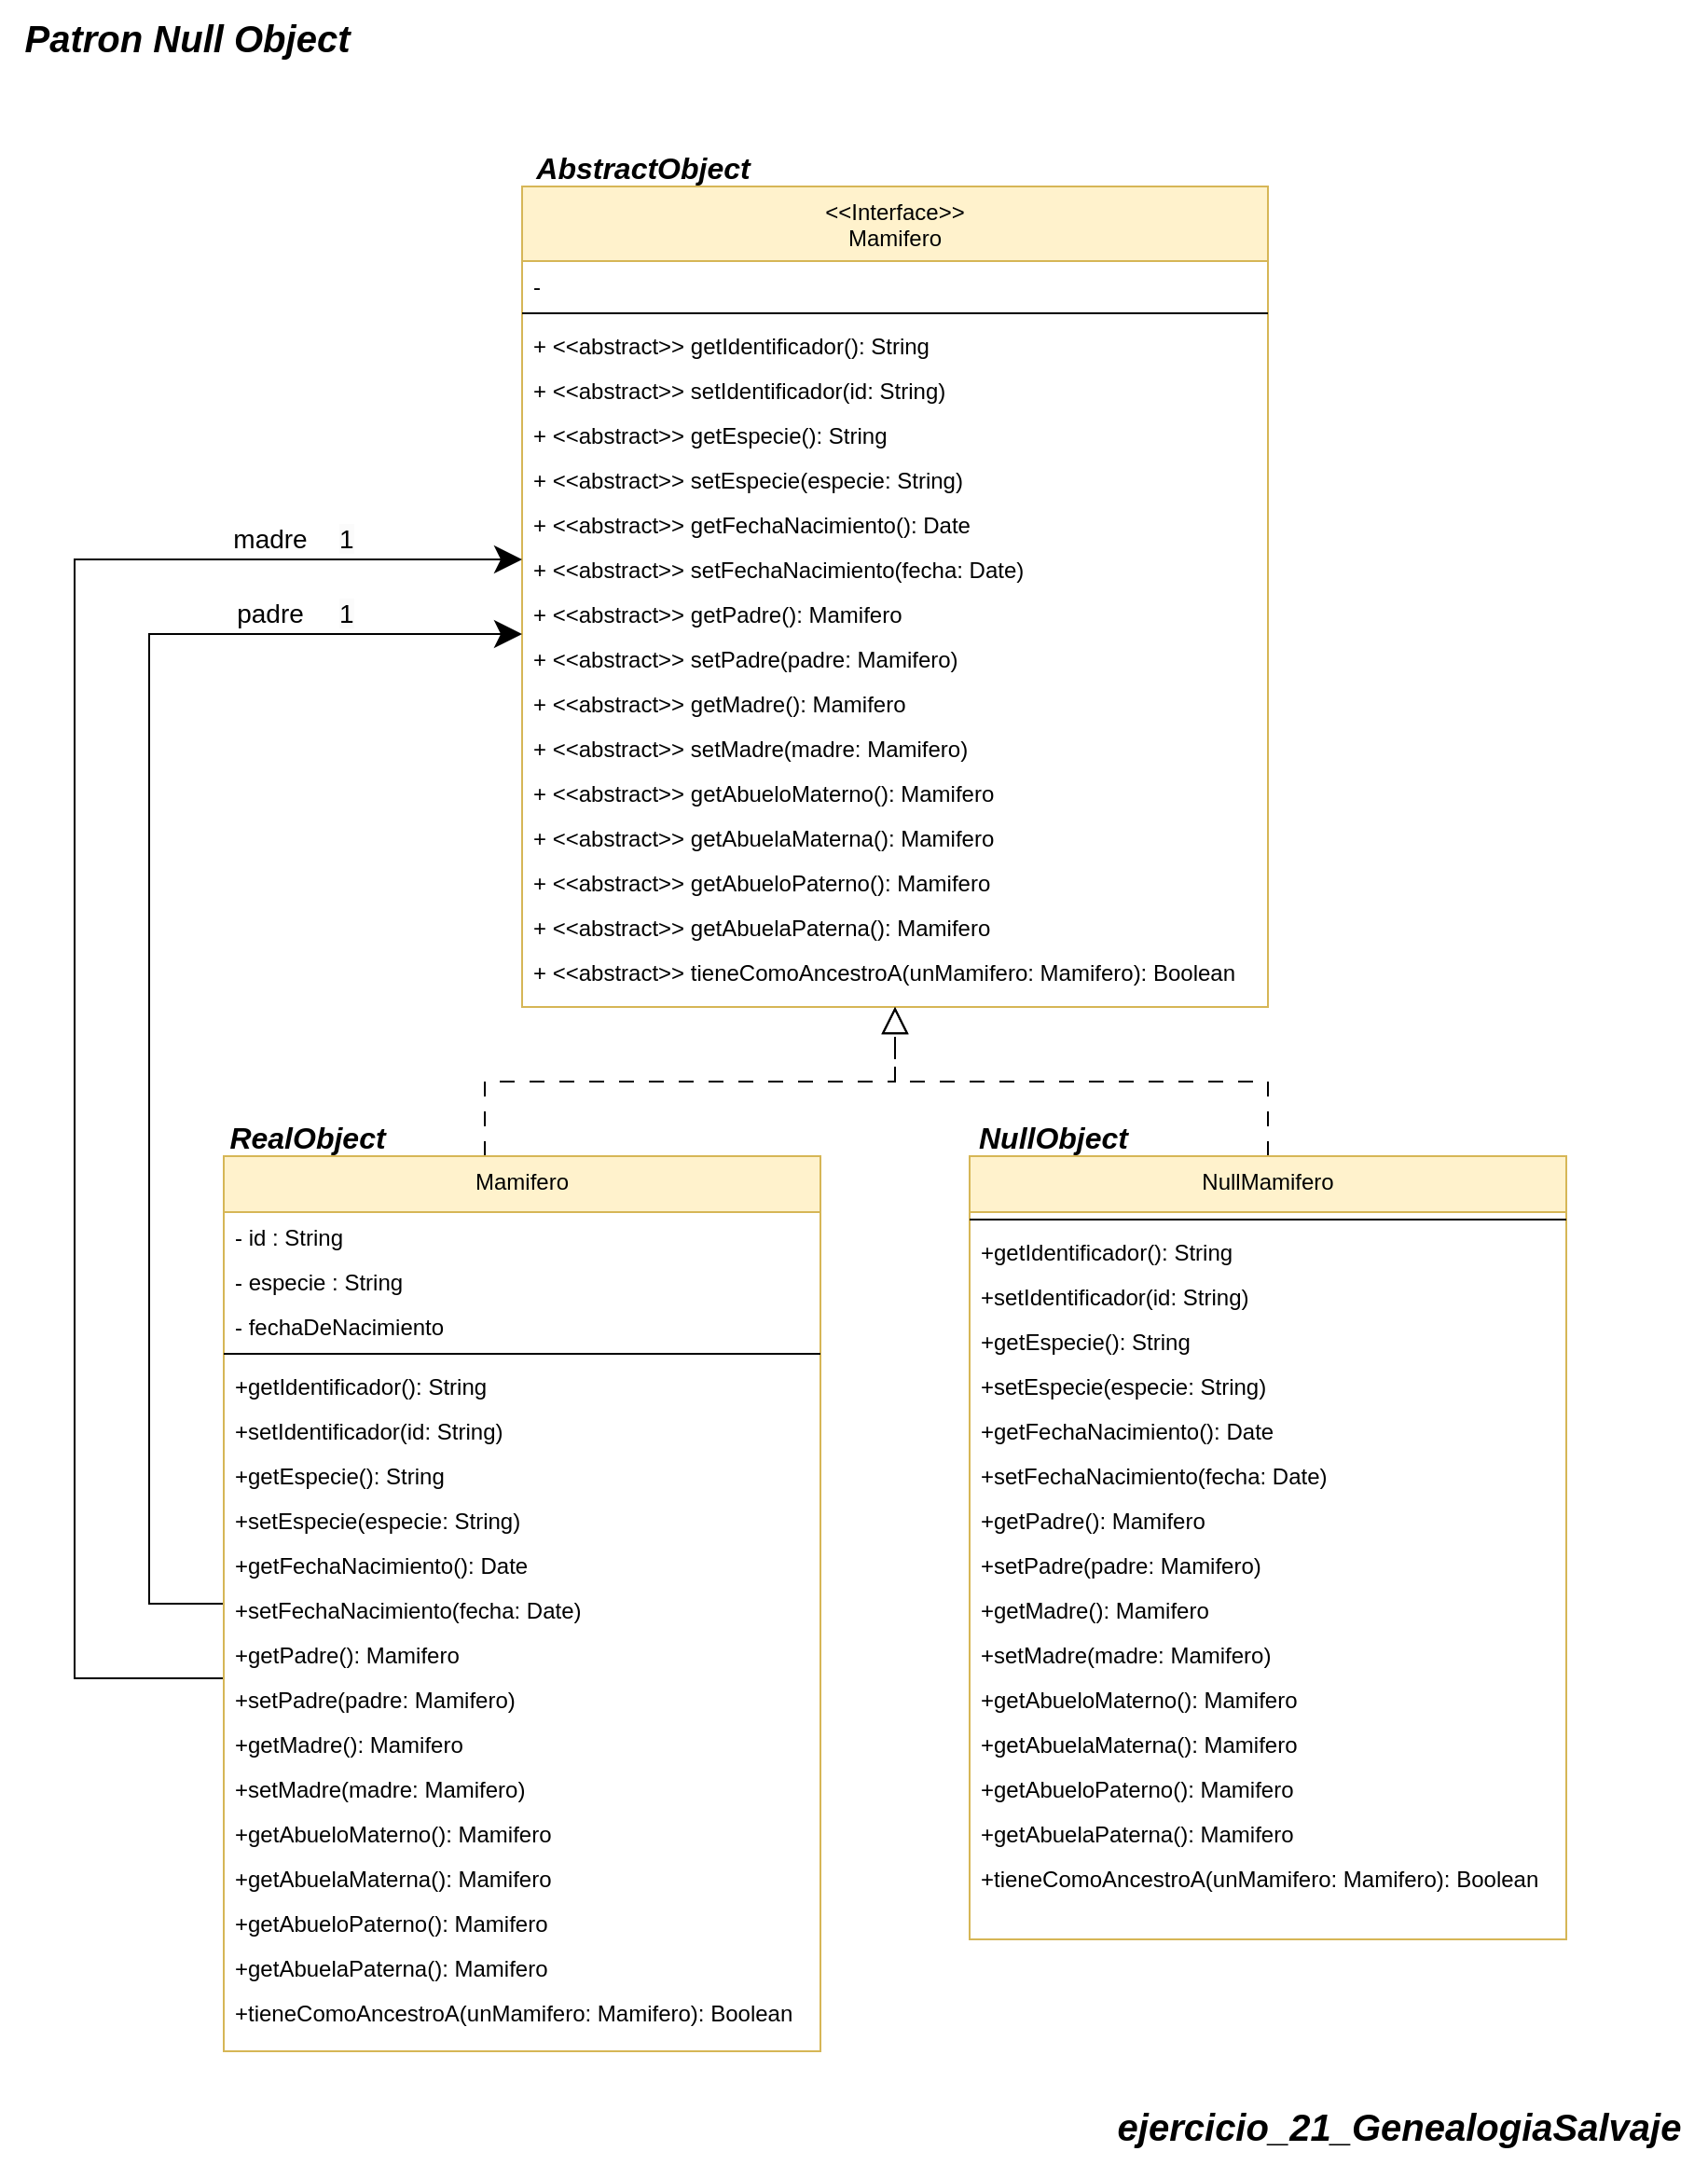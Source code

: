 <mxfile version="24.6.2" type="google">
  <diagram name="Page-1" id="YmuNwA2Egod4diL8G_vw">
    <mxGraphModel grid="1" page="1" gridSize="10" guides="1" tooltips="1" connect="1" arrows="1" fold="1" pageScale="1" pageWidth="850" pageHeight="1100" math="0" shadow="0">
      <root>
        <mxCell id="0" />
        <mxCell id="1" parent="0" />
        <mxCell id="P8qwUpcXgBUsAU5qZX4Q-1" value="&lt;b style=&quot;&quot;&gt;&lt;i&gt;&lt;font style=&quot;font-size: 20px;&quot;&gt;Patron Null Object&lt;/font&gt;&lt;/i&gt;&lt;/b&gt;" style="text;html=1;align=center;verticalAlign=middle;resizable=0;points=[];autosize=1;strokeColor=none;fillColor=none;" vertex="1" parent="1">
          <mxGeometry x="-280" y="-3400" width="200" height="40" as="geometry" />
        </mxCell>
        <mxCell id="P8qwUpcXgBUsAU5qZX4Q-2" value="&lt;span style=&quot;font-size: 20px;&quot;&gt;&lt;b&gt;&lt;i&gt;ejercicio_21_GenealogiaSalvaje&lt;/i&gt;&lt;/b&gt;&lt;/span&gt;" style="text;html=1;align=center;verticalAlign=middle;resizable=0;points=[];autosize=1;strokeColor=none;fillColor=none;" vertex="1" parent="1">
          <mxGeometry x="305" y="-2280" width="330" height="40" as="geometry" />
        </mxCell>
        <mxCell id="P8qwUpcXgBUsAU5qZX4Q-90" value="&lt;&lt;Interface&gt;&gt;&#xa;Mamifero" style="swimlane;fontStyle=0;align=center;verticalAlign=top;childLayout=stackLayout;horizontal=1;startSize=40;horizontalStack=0;resizeParent=1;resizeLast=0;collapsible=1;marginBottom=0;rounded=0;shadow=0;strokeWidth=1;fillColor=#fff2cc;strokeColor=#d6b656;" vertex="1" parent="1">
          <mxGeometry y="-3300" width="400" height="440" as="geometry">
            <mxRectangle x="110" y="-20" width="160" height="26" as="alternateBounds" />
          </mxGeometry>
        </mxCell>
        <mxCell id="P8qwUpcXgBUsAU5qZX4Q-91" value="- " style="text;align=left;verticalAlign=top;spacingLeft=4;spacingRight=4;overflow=hidden;rotatable=0;points=[[0,0.5],[1,0.5]];portConstraint=eastwest;rounded=0;shadow=0;html=0;" vertex="1" parent="P8qwUpcXgBUsAU5qZX4Q-90">
          <mxGeometry y="40" width="400" height="24" as="geometry" />
        </mxCell>
        <mxCell id="P8qwUpcXgBUsAU5qZX4Q-93" value="" style="line;html=1;strokeWidth=1;align=left;verticalAlign=middle;spacingTop=-1;spacingLeft=3;spacingRight=3;rotatable=0;labelPosition=right;points=[];portConstraint=eastwest;" vertex="1" parent="P8qwUpcXgBUsAU5qZX4Q-90">
          <mxGeometry y="64" width="400" height="8" as="geometry" />
        </mxCell>
        <mxCell id="P8qwUpcXgBUsAU5qZX4Q-94" value="+ &lt;&lt;abstract&gt;&gt; getIdentificador(): String" style="text;align=left;verticalAlign=top;spacingLeft=4;spacingRight=4;overflow=hidden;rotatable=0;points=[[0,0.5],[1,0.5]];portConstraint=eastwest;rounded=0;shadow=0;html=0;" vertex="1" parent="P8qwUpcXgBUsAU5qZX4Q-90">
          <mxGeometry y="72" width="400" height="24" as="geometry" />
        </mxCell>
        <mxCell id="P8qwUpcXgBUsAU5qZX4Q-95" value="+ &lt;&lt;abstract&gt;&gt; setIdentificador(id: String)" style="text;align=left;verticalAlign=top;spacingLeft=4;spacingRight=4;overflow=hidden;rotatable=0;points=[[0,0.5],[1,0.5]];portConstraint=eastwest;rounded=0;shadow=0;html=0;" vertex="1" parent="P8qwUpcXgBUsAU5qZX4Q-90">
          <mxGeometry y="96" width="400" height="24" as="geometry" />
        </mxCell>
        <mxCell id="P8qwUpcXgBUsAU5qZX4Q-97" value="+ &lt;&lt;abstract&gt;&gt; getEspecie(): String" style="text;align=left;verticalAlign=top;spacingLeft=4;spacingRight=4;overflow=hidden;rotatable=0;points=[[0,0.5],[1,0.5]];portConstraint=eastwest;rounded=0;shadow=0;html=0;" vertex="1" parent="P8qwUpcXgBUsAU5qZX4Q-90">
          <mxGeometry y="120" width="400" height="24" as="geometry" />
        </mxCell>
        <mxCell id="P8qwUpcXgBUsAU5qZX4Q-98" value="+ &lt;&lt;abstract&gt;&gt; setEspecie(especie: String)" style="text;align=left;verticalAlign=top;spacingLeft=4;spacingRight=4;overflow=hidden;rotatable=0;points=[[0,0.5],[1,0.5]];portConstraint=eastwest;rounded=0;shadow=0;html=0;" vertex="1" parent="P8qwUpcXgBUsAU5qZX4Q-90">
          <mxGeometry y="144" width="400" height="24" as="geometry" />
        </mxCell>
        <mxCell id="P8qwUpcXgBUsAU5qZX4Q-102" value="+ &lt;&lt;abstract&gt;&gt; getFechaNacimiento(): Date" style="text;align=left;verticalAlign=top;spacingLeft=4;spacingRight=4;overflow=hidden;rotatable=0;points=[[0,0.5],[1,0.5]];portConstraint=eastwest;rounded=0;shadow=0;html=0;" vertex="1" parent="P8qwUpcXgBUsAU5qZX4Q-90">
          <mxGeometry y="168" width="400" height="24" as="geometry" />
        </mxCell>
        <mxCell id="P8qwUpcXgBUsAU5qZX4Q-99" value="+ &lt;&lt;abstract&gt;&gt; setFechaNacimiento(fecha: Date)" style="text;align=left;verticalAlign=top;spacingLeft=4;spacingRight=4;overflow=hidden;rotatable=0;points=[[0,0.5],[1,0.5]];portConstraint=eastwest;rounded=0;shadow=0;html=0;" vertex="1" parent="P8qwUpcXgBUsAU5qZX4Q-90">
          <mxGeometry y="192" width="400" height="24" as="geometry" />
        </mxCell>
        <mxCell id="P8qwUpcXgBUsAU5qZX4Q-101" value="+ &lt;&lt;abstract&gt;&gt; getPadre(): Mamifero" style="text;align=left;verticalAlign=top;spacingLeft=4;spacingRight=4;overflow=hidden;rotatable=0;points=[[0,0.5],[1,0.5]];portConstraint=eastwest;rounded=0;shadow=0;html=0;" vertex="1" parent="P8qwUpcXgBUsAU5qZX4Q-90">
          <mxGeometry y="216" width="400" height="24" as="geometry" />
        </mxCell>
        <mxCell id="P8qwUpcXgBUsAU5qZX4Q-124" value="+ &lt;&lt;abstract&gt;&gt; setPadre(padre: Mamifero)" style="text;align=left;verticalAlign=top;spacingLeft=4;spacingRight=4;overflow=hidden;rotatable=0;points=[[0,0.5],[1,0.5]];portConstraint=eastwest;rounded=0;shadow=0;html=0;" vertex="1" parent="P8qwUpcXgBUsAU5qZX4Q-90">
          <mxGeometry y="240" width="400" height="24" as="geometry" />
        </mxCell>
        <mxCell id="P8qwUpcXgBUsAU5qZX4Q-123" value="+ &lt;&lt;abstract&gt;&gt; getMadre(): Mamifero" style="text;align=left;verticalAlign=top;spacingLeft=4;spacingRight=4;overflow=hidden;rotatable=0;points=[[0,0.5],[1,0.5]];portConstraint=eastwest;rounded=0;shadow=0;html=0;" vertex="1" parent="P8qwUpcXgBUsAU5qZX4Q-90">
          <mxGeometry y="264" width="400" height="24" as="geometry" />
        </mxCell>
        <mxCell id="P8qwUpcXgBUsAU5qZX4Q-122" value="+ &lt;&lt;abstract&gt;&gt; setMadre(madre: Mamifero)" style="text;align=left;verticalAlign=top;spacingLeft=4;spacingRight=4;overflow=hidden;rotatable=0;points=[[0,0.5],[1,0.5]];portConstraint=eastwest;rounded=0;shadow=0;html=0;" vertex="1" parent="P8qwUpcXgBUsAU5qZX4Q-90">
          <mxGeometry y="288" width="400" height="24" as="geometry" />
        </mxCell>
        <mxCell id="P8qwUpcXgBUsAU5qZX4Q-121" value="+ &lt;&lt;abstract&gt;&gt; getAbueloMaterno(): Mamifero" style="text;align=left;verticalAlign=top;spacingLeft=4;spacingRight=4;overflow=hidden;rotatable=0;points=[[0,0.5],[1,0.5]];portConstraint=eastwest;rounded=0;shadow=0;html=0;" vertex="1" parent="P8qwUpcXgBUsAU5qZX4Q-90">
          <mxGeometry y="312" width="400" height="24" as="geometry" />
        </mxCell>
        <mxCell id="P8qwUpcXgBUsAU5qZX4Q-120" value="+ &lt;&lt;abstract&gt;&gt; getAbuelaMaterna(): Mamifero" style="text;align=left;verticalAlign=top;spacingLeft=4;spacingRight=4;overflow=hidden;rotatable=0;points=[[0,0.5],[1,0.5]];portConstraint=eastwest;rounded=0;shadow=0;html=0;" vertex="1" parent="P8qwUpcXgBUsAU5qZX4Q-90">
          <mxGeometry y="336" width="400" height="24" as="geometry" />
        </mxCell>
        <mxCell id="P8qwUpcXgBUsAU5qZX4Q-119" value="+ &lt;&lt;abstract&gt;&gt; getAbueloPaterno(): Mamifero" style="text;align=left;verticalAlign=top;spacingLeft=4;spacingRight=4;overflow=hidden;rotatable=0;points=[[0,0.5],[1,0.5]];portConstraint=eastwest;rounded=0;shadow=0;html=0;" vertex="1" parent="P8qwUpcXgBUsAU5qZX4Q-90">
          <mxGeometry y="360" width="400" height="24" as="geometry" />
        </mxCell>
        <mxCell id="P8qwUpcXgBUsAU5qZX4Q-118" value="+ &lt;&lt;abstract&gt;&gt; getAbuelaPaterna(): Mamifero" style="text;align=left;verticalAlign=top;spacingLeft=4;spacingRight=4;overflow=hidden;rotatable=0;points=[[0,0.5],[1,0.5]];portConstraint=eastwest;rounded=0;shadow=0;html=0;" vertex="1" parent="P8qwUpcXgBUsAU5qZX4Q-90">
          <mxGeometry y="384" width="400" height="24" as="geometry" />
        </mxCell>
        <mxCell id="P8qwUpcXgBUsAU5qZX4Q-100" value="+ &lt;&lt;abstract&gt;&gt; tieneComoAncestroA(unMamifero: Mamifero): Boolean&#xa;" style="text;align=left;verticalAlign=top;spacingLeft=4;spacingRight=4;overflow=hidden;rotatable=0;points=[[0,0.5],[1,0.5]];portConstraint=eastwest;rounded=0;shadow=0;html=0;" vertex="1" parent="P8qwUpcXgBUsAU5qZX4Q-90">
          <mxGeometry y="408" width="400" height="24" as="geometry" />
        </mxCell>
        <mxCell id="P8qwUpcXgBUsAU5qZX4Q-163" style="edgeStyle=orthogonalEdgeStyle;rounded=0;orthogonalLoop=1;jettySize=auto;html=1;endSize=12;startSize=12;endArrow=block;endFill=0;dashed=1;dashPattern=8 8;" edge="1" parent="1" source="P8qwUpcXgBUsAU5qZX4Q-125" target="P8qwUpcXgBUsAU5qZX4Q-90">
          <mxGeometry relative="1" as="geometry">
            <Array as="points">
              <mxPoint x="-20" y="-2820" />
              <mxPoint x="200" y="-2820" />
            </Array>
          </mxGeometry>
        </mxCell>
        <mxCell id="P8qwUpcXgBUsAU5qZX4Q-166" style="edgeStyle=orthogonalEdgeStyle;rounded=0;orthogonalLoop=1;jettySize=auto;html=1;endSize=12;startSize=12;" edge="1" parent="1" source="P8qwUpcXgBUsAU5qZX4Q-125" target="P8qwUpcXgBUsAU5qZX4Q-90">
          <mxGeometry relative="1" as="geometry">
            <Array as="points">
              <mxPoint x="-240" y="-2500" />
              <mxPoint x="-240" y="-3100" />
            </Array>
          </mxGeometry>
        </mxCell>
        <mxCell id="P8qwUpcXgBUsAU5qZX4Q-167" style="edgeStyle=orthogonalEdgeStyle;rounded=0;orthogonalLoop=1;jettySize=auto;html=1;endSize=12;startSize=12;" edge="1" parent="1" source="P8qwUpcXgBUsAU5qZX4Q-125" target="P8qwUpcXgBUsAU5qZX4Q-90">
          <mxGeometry relative="1" as="geometry">
            <Array as="points">
              <mxPoint x="-200" y="-2540" />
              <mxPoint x="-200" y="-3060" />
            </Array>
          </mxGeometry>
        </mxCell>
        <mxCell id="P8qwUpcXgBUsAU5qZX4Q-125" value="Mamifero" style="swimlane;fontStyle=0;align=center;verticalAlign=top;childLayout=stackLayout;horizontal=1;startSize=30;horizontalStack=0;resizeParent=1;resizeLast=0;collapsible=1;marginBottom=0;rounded=0;shadow=0;strokeWidth=1;fillColor=#fff2cc;strokeColor=#d6b656;" vertex="1" parent="1">
          <mxGeometry x="-160" y="-2780" width="320" height="480" as="geometry">
            <mxRectangle x="110" y="-20" width="160" height="26" as="alternateBounds" />
          </mxGeometry>
        </mxCell>
        <mxCell id="P8qwUpcXgBUsAU5qZX4Q-126" value="- id : String" style="text;align=left;verticalAlign=top;spacingLeft=4;spacingRight=4;overflow=hidden;rotatable=0;points=[[0,0.5],[1,0.5]];portConstraint=eastwest;rounded=0;shadow=0;html=0;" vertex="1" parent="P8qwUpcXgBUsAU5qZX4Q-125">
          <mxGeometry y="30" width="320" height="24" as="geometry" />
        </mxCell>
        <mxCell id="P8qwUpcXgBUsAU5qZX4Q-161" value="- especie : String" style="text;align=left;verticalAlign=top;spacingLeft=4;spacingRight=4;overflow=hidden;rotatable=0;points=[[0,0.5],[1,0.5]];portConstraint=eastwest;rounded=0;shadow=0;html=0;" vertex="1" parent="P8qwUpcXgBUsAU5qZX4Q-125">
          <mxGeometry y="54" width="320" height="24" as="geometry" />
        </mxCell>
        <mxCell id="P8qwUpcXgBUsAU5qZX4Q-162" value="- fechaDeNacimiento" style="text;align=left;verticalAlign=top;spacingLeft=4;spacingRight=4;overflow=hidden;rotatable=0;points=[[0,0.5],[1,0.5]];portConstraint=eastwest;rounded=0;shadow=0;html=0;" vertex="1" parent="P8qwUpcXgBUsAU5qZX4Q-125">
          <mxGeometry y="78" width="320" height="24" as="geometry" />
        </mxCell>
        <mxCell id="P8qwUpcXgBUsAU5qZX4Q-127" value="" style="line;html=1;strokeWidth=1;align=left;verticalAlign=middle;spacingTop=-1;spacingLeft=3;spacingRight=3;rotatable=0;labelPosition=right;points=[];portConstraint=eastwest;" vertex="1" parent="P8qwUpcXgBUsAU5qZX4Q-125">
          <mxGeometry y="102" width="320" height="8" as="geometry" />
        </mxCell>
        <mxCell id="P8qwUpcXgBUsAU5qZX4Q-128" value="+getIdentificador(): String" style="text;align=left;verticalAlign=top;spacingLeft=4;spacingRight=4;overflow=hidden;rotatable=0;points=[[0,0.5],[1,0.5]];portConstraint=eastwest;rounded=0;shadow=0;html=0;" vertex="1" parent="P8qwUpcXgBUsAU5qZX4Q-125">
          <mxGeometry y="110" width="320" height="24" as="geometry" />
        </mxCell>
        <mxCell id="P8qwUpcXgBUsAU5qZX4Q-129" value="+setIdentificador(id: String)" style="text;align=left;verticalAlign=top;spacingLeft=4;spacingRight=4;overflow=hidden;rotatable=0;points=[[0,0.5],[1,0.5]];portConstraint=eastwest;rounded=0;shadow=0;html=0;" vertex="1" parent="P8qwUpcXgBUsAU5qZX4Q-125">
          <mxGeometry y="134" width="320" height="24" as="geometry" />
        </mxCell>
        <mxCell id="P8qwUpcXgBUsAU5qZX4Q-130" value="+getEspecie(): String" style="text;align=left;verticalAlign=top;spacingLeft=4;spacingRight=4;overflow=hidden;rotatable=0;points=[[0,0.5],[1,0.5]];portConstraint=eastwest;rounded=0;shadow=0;html=0;" vertex="1" parent="P8qwUpcXgBUsAU5qZX4Q-125">
          <mxGeometry y="158" width="320" height="24" as="geometry" />
        </mxCell>
        <mxCell id="P8qwUpcXgBUsAU5qZX4Q-131" value="+setEspecie(especie: String)" style="text;align=left;verticalAlign=top;spacingLeft=4;spacingRight=4;overflow=hidden;rotatable=0;points=[[0,0.5],[1,0.5]];portConstraint=eastwest;rounded=0;shadow=0;html=0;" vertex="1" parent="P8qwUpcXgBUsAU5qZX4Q-125">
          <mxGeometry y="182" width="320" height="24" as="geometry" />
        </mxCell>
        <mxCell id="P8qwUpcXgBUsAU5qZX4Q-132" value="+getFechaNacimiento(): Date" style="text;align=left;verticalAlign=top;spacingLeft=4;spacingRight=4;overflow=hidden;rotatable=0;points=[[0,0.5],[1,0.5]];portConstraint=eastwest;rounded=0;shadow=0;html=0;" vertex="1" parent="P8qwUpcXgBUsAU5qZX4Q-125">
          <mxGeometry y="206" width="320" height="24" as="geometry" />
        </mxCell>
        <mxCell id="P8qwUpcXgBUsAU5qZX4Q-133" value="+setFechaNacimiento(fecha: Date)" style="text;align=left;verticalAlign=top;spacingLeft=4;spacingRight=4;overflow=hidden;rotatable=0;points=[[0,0.5],[1,0.5]];portConstraint=eastwest;rounded=0;shadow=0;html=0;" vertex="1" parent="P8qwUpcXgBUsAU5qZX4Q-125">
          <mxGeometry y="230" width="320" height="24" as="geometry" />
        </mxCell>
        <mxCell id="P8qwUpcXgBUsAU5qZX4Q-134" value="+getPadre(): Mamifero" style="text;align=left;verticalAlign=top;spacingLeft=4;spacingRight=4;overflow=hidden;rotatable=0;points=[[0,0.5],[1,0.5]];portConstraint=eastwest;rounded=0;shadow=0;html=0;" vertex="1" parent="P8qwUpcXgBUsAU5qZX4Q-125">
          <mxGeometry y="254" width="320" height="24" as="geometry" />
        </mxCell>
        <mxCell id="P8qwUpcXgBUsAU5qZX4Q-135" value="+setPadre(padre: Mamifero)" style="text;align=left;verticalAlign=top;spacingLeft=4;spacingRight=4;overflow=hidden;rotatable=0;points=[[0,0.5],[1,0.5]];portConstraint=eastwest;rounded=0;shadow=0;html=0;" vertex="1" parent="P8qwUpcXgBUsAU5qZX4Q-125">
          <mxGeometry y="278" width="320" height="24" as="geometry" />
        </mxCell>
        <mxCell id="P8qwUpcXgBUsAU5qZX4Q-136" value="+getMadre(): Mamifero" style="text;align=left;verticalAlign=top;spacingLeft=4;spacingRight=4;overflow=hidden;rotatable=0;points=[[0,0.5],[1,0.5]];portConstraint=eastwest;rounded=0;shadow=0;html=0;" vertex="1" parent="P8qwUpcXgBUsAU5qZX4Q-125">
          <mxGeometry y="302" width="320" height="24" as="geometry" />
        </mxCell>
        <mxCell id="P8qwUpcXgBUsAU5qZX4Q-137" value="+setMadre(madre: Mamifero)" style="text;align=left;verticalAlign=top;spacingLeft=4;spacingRight=4;overflow=hidden;rotatable=0;points=[[0,0.5],[1,0.5]];portConstraint=eastwest;rounded=0;shadow=0;html=0;" vertex="1" parent="P8qwUpcXgBUsAU5qZX4Q-125">
          <mxGeometry y="326" width="320" height="24" as="geometry" />
        </mxCell>
        <mxCell id="P8qwUpcXgBUsAU5qZX4Q-138" value="+getAbueloMaterno(): Mamifero" style="text;align=left;verticalAlign=top;spacingLeft=4;spacingRight=4;overflow=hidden;rotatable=0;points=[[0,0.5],[1,0.5]];portConstraint=eastwest;rounded=0;shadow=0;html=0;" vertex="1" parent="P8qwUpcXgBUsAU5qZX4Q-125">
          <mxGeometry y="350" width="320" height="24" as="geometry" />
        </mxCell>
        <mxCell id="P8qwUpcXgBUsAU5qZX4Q-139" value="+getAbuelaMaterna(): Mamifero" style="text;align=left;verticalAlign=top;spacingLeft=4;spacingRight=4;overflow=hidden;rotatable=0;points=[[0,0.5],[1,0.5]];portConstraint=eastwest;rounded=0;shadow=0;html=0;" vertex="1" parent="P8qwUpcXgBUsAU5qZX4Q-125">
          <mxGeometry y="374" width="320" height="24" as="geometry" />
        </mxCell>
        <mxCell id="P8qwUpcXgBUsAU5qZX4Q-140" value="+getAbueloPaterno(): Mamifero" style="text;align=left;verticalAlign=top;spacingLeft=4;spacingRight=4;overflow=hidden;rotatable=0;points=[[0,0.5],[1,0.5]];portConstraint=eastwest;rounded=0;shadow=0;html=0;" vertex="1" parent="P8qwUpcXgBUsAU5qZX4Q-125">
          <mxGeometry y="398" width="320" height="24" as="geometry" />
        </mxCell>
        <mxCell id="P8qwUpcXgBUsAU5qZX4Q-141" value="+getAbuelaPaterna(): Mamifero" style="text;align=left;verticalAlign=top;spacingLeft=4;spacingRight=4;overflow=hidden;rotatable=0;points=[[0,0.5],[1,0.5]];portConstraint=eastwest;rounded=0;shadow=0;html=0;" vertex="1" parent="P8qwUpcXgBUsAU5qZX4Q-125">
          <mxGeometry y="422" width="320" height="24" as="geometry" />
        </mxCell>
        <mxCell id="P8qwUpcXgBUsAU5qZX4Q-142" value="+tieneComoAncestroA(unMamifero: Mamifero): Boolean&#xa;" style="text;align=left;verticalAlign=top;spacingLeft=4;spacingRight=4;overflow=hidden;rotatable=0;points=[[0,0.5],[1,0.5]];portConstraint=eastwest;rounded=0;shadow=0;html=0;" vertex="1" parent="P8qwUpcXgBUsAU5qZX4Q-125">
          <mxGeometry y="446" width="320" height="24" as="geometry" />
        </mxCell>
        <mxCell id="P8qwUpcXgBUsAU5qZX4Q-165" style="edgeStyle=orthogonalEdgeStyle;rounded=0;orthogonalLoop=1;jettySize=auto;html=1;endSize=12;startSize=12;dashed=1;endArrow=block;endFill=0;dashPattern=8 8;" edge="1" parent="1" source="P8qwUpcXgBUsAU5qZX4Q-143" target="P8qwUpcXgBUsAU5qZX4Q-90">
          <mxGeometry relative="1" as="geometry">
            <Array as="points">
              <mxPoint x="400" y="-2820" />
              <mxPoint x="200" y="-2820" />
            </Array>
          </mxGeometry>
        </mxCell>
        <mxCell id="P8qwUpcXgBUsAU5qZX4Q-143" value="NullMamifero" style="swimlane;fontStyle=0;align=center;verticalAlign=top;childLayout=stackLayout;horizontal=1;startSize=30;horizontalStack=0;resizeParent=1;resizeLast=0;collapsible=1;marginBottom=0;rounded=0;shadow=0;strokeWidth=1;fillColor=#fff2cc;strokeColor=#d6b656;" vertex="1" parent="1">
          <mxGeometry x="240" y="-2780" width="320" height="420" as="geometry">
            <mxRectangle x="110" y="-20" width="160" height="26" as="alternateBounds" />
          </mxGeometry>
        </mxCell>
        <mxCell id="P8qwUpcXgBUsAU5qZX4Q-145" value="" style="line;html=1;strokeWidth=1;align=left;verticalAlign=middle;spacingTop=-1;spacingLeft=3;spacingRight=3;rotatable=0;labelPosition=right;points=[];portConstraint=eastwest;" vertex="1" parent="P8qwUpcXgBUsAU5qZX4Q-143">
          <mxGeometry y="30" width="320" height="8" as="geometry" />
        </mxCell>
        <mxCell id="P8qwUpcXgBUsAU5qZX4Q-146" value="+getIdentificador(): String" style="text;align=left;verticalAlign=top;spacingLeft=4;spacingRight=4;overflow=hidden;rotatable=0;points=[[0,0.5],[1,0.5]];portConstraint=eastwest;rounded=0;shadow=0;html=0;" vertex="1" parent="P8qwUpcXgBUsAU5qZX4Q-143">
          <mxGeometry y="38" width="320" height="24" as="geometry" />
        </mxCell>
        <mxCell id="P8qwUpcXgBUsAU5qZX4Q-147" value="+setIdentificador(id: String)" style="text;align=left;verticalAlign=top;spacingLeft=4;spacingRight=4;overflow=hidden;rotatable=0;points=[[0,0.5],[1,0.5]];portConstraint=eastwest;rounded=0;shadow=0;html=0;" vertex="1" parent="P8qwUpcXgBUsAU5qZX4Q-143">
          <mxGeometry y="62" width="320" height="24" as="geometry" />
        </mxCell>
        <mxCell id="P8qwUpcXgBUsAU5qZX4Q-148" value="+getEspecie(): String" style="text;align=left;verticalAlign=top;spacingLeft=4;spacingRight=4;overflow=hidden;rotatable=0;points=[[0,0.5],[1,0.5]];portConstraint=eastwest;rounded=0;shadow=0;html=0;" vertex="1" parent="P8qwUpcXgBUsAU5qZX4Q-143">
          <mxGeometry y="86" width="320" height="24" as="geometry" />
        </mxCell>
        <mxCell id="P8qwUpcXgBUsAU5qZX4Q-149" value="+setEspecie(especie: String)" style="text;align=left;verticalAlign=top;spacingLeft=4;spacingRight=4;overflow=hidden;rotatable=0;points=[[0,0.5],[1,0.5]];portConstraint=eastwest;rounded=0;shadow=0;html=0;" vertex="1" parent="P8qwUpcXgBUsAU5qZX4Q-143">
          <mxGeometry y="110" width="320" height="24" as="geometry" />
        </mxCell>
        <mxCell id="P8qwUpcXgBUsAU5qZX4Q-150" value="+getFechaNacimiento(): Date" style="text;align=left;verticalAlign=top;spacingLeft=4;spacingRight=4;overflow=hidden;rotatable=0;points=[[0,0.5],[1,0.5]];portConstraint=eastwest;rounded=0;shadow=0;html=0;" vertex="1" parent="P8qwUpcXgBUsAU5qZX4Q-143">
          <mxGeometry y="134" width="320" height="24" as="geometry" />
        </mxCell>
        <mxCell id="P8qwUpcXgBUsAU5qZX4Q-151" value="+setFechaNacimiento(fecha: Date)" style="text;align=left;verticalAlign=top;spacingLeft=4;spacingRight=4;overflow=hidden;rotatable=0;points=[[0,0.5],[1,0.5]];portConstraint=eastwest;rounded=0;shadow=0;html=0;" vertex="1" parent="P8qwUpcXgBUsAU5qZX4Q-143">
          <mxGeometry y="158" width="320" height="24" as="geometry" />
        </mxCell>
        <mxCell id="P8qwUpcXgBUsAU5qZX4Q-152" value="+getPadre(): Mamifero" style="text;align=left;verticalAlign=top;spacingLeft=4;spacingRight=4;overflow=hidden;rotatable=0;points=[[0,0.5],[1,0.5]];portConstraint=eastwest;rounded=0;shadow=0;html=0;" vertex="1" parent="P8qwUpcXgBUsAU5qZX4Q-143">
          <mxGeometry y="182" width="320" height="24" as="geometry" />
        </mxCell>
        <mxCell id="P8qwUpcXgBUsAU5qZX4Q-153" value="+setPadre(padre: Mamifero)" style="text;align=left;verticalAlign=top;spacingLeft=4;spacingRight=4;overflow=hidden;rotatable=0;points=[[0,0.5],[1,0.5]];portConstraint=eastwest;rounded=0;shadow=0;html=0;" vertex="1" parent="P8qwUpcXgBUsAU5qZX4Q-143">
          <mxGeometry y="206" width="320" height="24" as="geometry" />
        </mxCell>
        <mxCell id="P8qwUpcXgBUsAU5qZX4Q-154" value="+getMadre(): Mamifero" style="text;align=left;verticalAlign=top;spacingLeft=4;spacingRight=4;overflow=hidden;rotatable=0;points=[[0,0.5],[1,0.5]];portConstraint=eastwest;rounded=0;shadow=0;html=0;" vertex="1" parent="P8qwUpcXgBUsAU5qZX4Q-143">
          <mxGeometry y="230" width="320" height="24" as="geometry" />
        </mxCell>
        <mxCell id="P8qwUpcXgBUsAU5qZX4Q-155" value="+setMadre(madre: Mamifero)" style="text;align=left;verticalAlign=top;spacingLeft=4;spacingRight=4;overflow=hidden;rotatable=0;points=[[0,0.5],[1,0.5]];portConstraint=eastwest;rounded=0;shadow=0;html=0;" vertex="1" parent="P8qwUpcXgBUsAU5qZX4Q-143">
          <mxGeometry y="254" width="320" height="24" as="geometry" />
        </mxCell>
        <mxCell id="P8qwUpcXgBUsAU5qZX4Q-156" value="+getAbueloMaterno(): Mamifero" style="text;align=left;verticalAlign=top;spacingLeft=4;spacingRight=4;overflow=hidden;rotatable=0;points=[[0,0.5],[1,0.5]];portConstraint=eastwest;rounded=0;shadow=0;html=0;" vertex="1" parent="P8qwUpcXgBUsAU5qZX4Q-143">
          <mxGeometry y="278" width="320" height="24" as="geometry" />
        </mxCell>
        <mxCell id="P8qwUpcXgBUsAU5qZX4Q-157" value="+getAbuelaMaterna(): Mamifero" style="text;align=left;verticalAlign=top;spacingLeft=4;spacingRight=4;overflow=hidden;rotatable=0;points=[[0,0.5],[1,0.5]];portConstraint=eastwest;rounded=0;shadow=0;html=0;" vertex="1" parent="P8qwUpcXgBUsAU5qZX4Q-143">
          <mxGeometry y="302" width="320" height="24" as="geometry" />
        </mxCell>
        <mxCell id="P8qwUpcXgBUsAU5qZX4Q-158" value="+getAbueloPaterno(): Mamifero" style="text;align=left;verticalAlign=top;spacingLeft=4;spacingRight=4;overflow=hidden;rotatable=0;points=[[0,0.5],[1,0.5]];portConstraint=eastwest;rounded=0;shadow=0;html=0;" vertex="1" parent="P8qwUpcXgBUsAU5qZX4Q-143">
          <mxGeometry y="326" width="320" height="24" as="geometry" />
        </mxCell>
        <mxCell id="P8qwUpcXgBUsAU5qZX4Q-159" value="+getAbuelaPaterna(): Mamifero" style="text;align=left;verticalAlign=top;spacingLeft=4;spacingRight=4;overflow=hidden;rotatable=0;points=[[0,0.5],[1,0.5]];portConstraint=eastwest;rounded=0;shadow=0;html=0;" vertex="1" parent="P8qwUpcXgBUsAU5qZX4Q-143">
          <mxGeometry y="350" width="320" height="24" as="geometry" />
        </mxCell>
        <mxCell id="P8qwUpcXgBUsAU5qZX4Q-160" value="+tieneComoAncestroA(unMamifero: Mamifero): Boolean&#xa;" style="text;align=left;verticalAlign=top;spacingLeft=4;spacingRight=4;overflow=hidden;rotatable=0;points=[[0,0.5],[1,0.5]];portConstraint=eastwest;rounded=0;shadow=0;html=0;" vertex="1" parent="P8qwUpcXgBUsAU5qZX4Q-143">
          <mxGeometry y="374" width="320" height="24" as="geometry" />
        </mxCell>
        <mxCell id="P8qwUpcXgBUsAU5qZX4Q-168" value="madre" style="text;html=1;align=center;verticalAlign=middle;whiteSpace=wrap;rounded=0;fontSize=14;" vertex="1" parent="1">
          <mxGeometry x="-160" y="-3120" width="50" height="18.75" as="geometry" />
        </mxCell>
        <mxCell id="P8qwUpcXgBUsAU5qZX4Q-169" value="padre" style="text;html=1;align=center;verticalAlign=middle;whiteSpace=wrap;rounded=0;fontSize=14;" vertex="1" parent="1">
          <mxGeometry x="-160" y="-3080" width="50" height="18.75" as="geometry" />
        </mxCell>
        <mxCell id="P8qwUpcXgBUsAU5qZX4Q-170" value="&lt;span style=&quot;color: rgb(0, 0, 0); font-family: Helvetica; font-size: 14px; font-style: normal; font-variant-ligatures: normal; font-variant-caps: normal; font-weight: 400; letter-spacing: normal; orphans: 2; text-align: center; text-indent: 0px; text-transform: none; widows: 2; word-spacing: 0px; -webkit-text-stroke-width: 0px; white-space: normal; background-color: rgb(251, 251, 251); text-decoration-thickness: initial; text-decoration-style: initial; text-decoration-color: initial; display: inline !important; float: none;&quot;&gt;1&lt;/span&gt;" style="text;whiteSpace=wrap;html=1;" vertex="1" parent="1">
          <mxGeometry x="-100" y="-3085.62" width="20" height="30" as="geometry" />
        </mxCell>
        <mxCell id="P8qwUpcXgBUsAU5qZX4Q-172" value="&lt;span style=&quot;color: rgb(0, 0, 0); font-family: Helvetica; font-size: 14px; font-style: normal; font-variant-ligatures: normal; font-variant-caps: normal; font-weight: 400; letter-spacing: normal; orphans: 2; text-align: center; text-indent: 0px; text-transform: none; widows: 2; word-spacing: 0px; -webkit-text-stroke-width: 0px; white-space: normal; background-color: rgb(251, 251, 251); text-decoration-thickness: initial; text-decoration-style: initial; text-decoration-color: initial; display: inline !important; float: none;&quot;&gt;1&lt;/span&gt;" style="text;whiteSpace=wrap;html=1;" vertex="1" parent="1">
          <mxGeometry x="-100" y="-3125.62" width="20" height="30" as="geometry" />
        </mxCell>
        <mxCell id="P8qwUpcXgBUsAU5qZX4Q-174" value="&lt;b style=&quot;font-size: 16px;&quot;&gt;&lt;i style=&quot;font-size: 16px;&quot;&gt;NullObject&lt;/i&gt;&lt;/b&gt;" style="text;html=1;align=center;verticalAlign=middle;whiteSpace=wrap;rounded=0;fontSize=16;" vertex="1" parent="1">
          <mxGeometry x="240" y="-2800" width="90" height="20" as="geometry" />
        </mxCell>
        <mxCell id="P8qwUpcXgBUsAU5qZX4Q-175" value="&lt;b style=&quot;font-size: 16px;&quot;&gt;&lt;i style=&quot;font-size: 16px;&quot;&gt;RealObject&lt;/i&gt;&lt;/b&gt;" style="text;html=1;align=center;verticalAlign=middle;whiteSpace=wrap;rounded=0;fontSize=16;" vertex="1" parent="1">
          <mxGeometry x="-160" y="-2800" width="90" height="20" as="geometry" />
        </mxCell>
        <mxCell id="P8qwUpcXgBUsAU5qZX4Q-176" value="&lt;b style=&quot;font-size: 16px;&quot;&gt;&lt;i style=&quot;font-size: 16px;&quot;&gt;AbstractObject&lt;/i&gt;&lt;/b&gt;" style="text;html=1;align=center;verticalAlign=middle;whiteSpace=wrap;rounded=0;fontSize=16;" vertex="1" parent="1">
          <mxGeometry y="-3320" width="130" height="20" as="geometry" />
        </mxCell>
      </root>
    </mxGraphModel>
  </diagram>
</mxfile>
